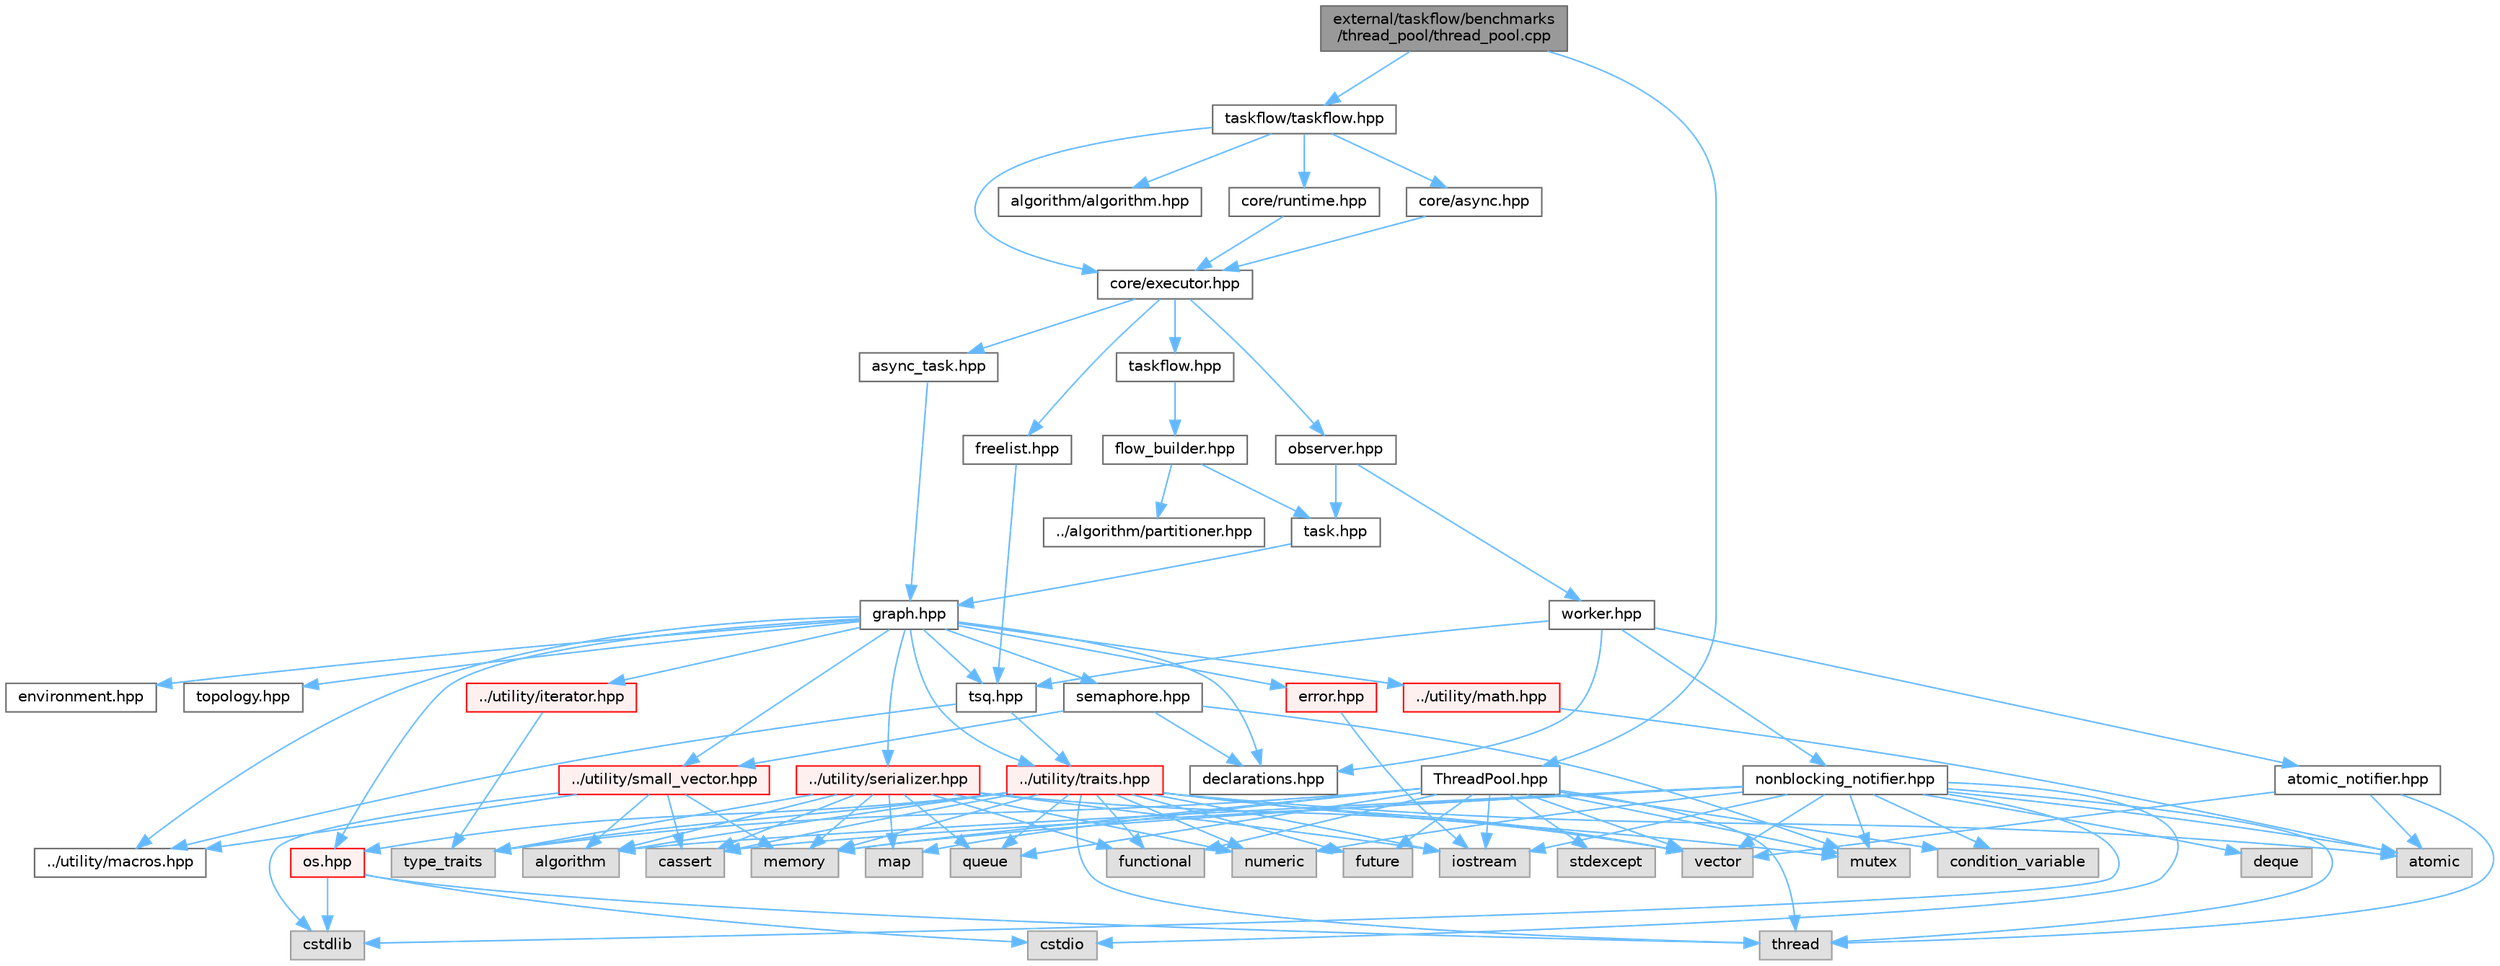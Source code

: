 digraph "external/taskflow/benchmarks/thread_pool/thread_pool.cpp"
{
 // LATEX_PDF_SIZE
  bgcolor="transparent";
  edge [fontname=Helvetica,fontsize=10,labelfontname=Helvetica,labelfontsize=10];
  node [fontname=Helvetica,fontsize=10,shape=box,height=0.2,width=0.4];
  Node1 [id="Node000001",label="external/taskflow/benchmarks\l/thread_pool/thread_pool.cpp",height=0.2,width=0.4,color="gray40", fillcolor="grey60", style="filled", fontcolor="black",tooltip=" "];
  Node1 -> Node2 [id="edge106_Node000001_Node000002",color="steelblue1",style="solid",tooltip=" "];
  Node2 [id="Node000002",label="taskflow/taskflow.hpp",height=0.2,width=0.4,color="grey40", fillcolor="white", style="filled",URL="$taskflow_8hpp.html",tooltip="main taskflow include file"];
  Node2 -> Node3 [id="edge107_Node000002_Node000003",color="steelblue1",style="solid",tooltip=" "];
  Node3 [id="Node000003",label="core/executor.hpp",height=0.2,width=0.4,color="grey40", fillcolor="white", style="filled",URL="$executor_8hpp.html",tooltip="executor include file"];
  Node3 -> Node4 [id="edge108_Node000003_Node000004",color="steelblue1",style="solid",tooltip=" "];
  Node4 [id="Node000004",label="observer.hpp",height=0.2,width=0.4,color="grey40", fillcolor="white", style="filled",URL="$observer_8hpp.html",tooltip="observer include file"];
  Node4 -> Node5 [id="edge109_Node000004_Node000005",color="steelblue1",style="solid",tooltip=" "];
  Node5 [id="Node000005",label="task.hpp",height=0.2,width=0.4,color="grey40", fillcolor="white", style="filled",URL="$task_8hpp.html",tooltip="task include file"];
  Node5 -> Node6 [id="edge110_Node000005_Node000006",color="steelblue1",style="solid",tooltip=" "];
  Node6 [id="Node000006",label="graph.hpp",height=0.2,width=0.4,color="grey40", fillcolor="white", style="filled",URL="$taskflow_2core_2graph_8hpp.html",tooltip="graph include file"];
  Node6 -> Node7 [id="edge111_Node000006_Node000007",color="steelblue1",style="solid",tooltip=" "];
  Node7 [id="Node000007",label="../utility/macros.hpp",height=0.2,width=0.4,color="grey40", fillcolor="white", style="filled",URL="$macros_8hpp.html",tooltip=" "];
  Node6 -> Node8 [id="edge112_Node000006_Node000008",color="steelblue1",style="solid",tooltip=" "];
  Node8 [id="Node000008",label="../utility/traits.hpp",height=0.2,width=0.4,color="red", fillcolor="#FFF0F0", style="filled",URL="$taskflow_2utility_2traits_8hpp.html",tooltip=" "];
  Node8 -> Node9 [id="edge113_Node000008_Node000009",color="steelblue1",style="solid",tooltip=" "];
  Node9 [id="Node000009",label="type_traits",height=0.2,width=0.4,color="grey60", fillcolor="#E0E0E0", style="filled",tooltip=" "];
  Node8 -> Node11 [id="edge114_Node000008_Node000011",color="steelblue1",style="solid",tooltip=" "];
  Node11 [id="Node000011",label="iostream",height=0.2,width=0.4,color="grey60", fillcolor="#E0E0E0", style="filled",tooltip=" "];
  Node8 -> Node13 [id="edge115_Node000008_Node000013",color="steelblue1",style="solid",tooltip=" "];
  Node13 [id="Node000013",label="mutex",height=0.2,width=0.4,color="grey60", fillcolor="#E0E0E0", style="filled",tooltip=" "];
  Node8 -> Node15 [id="edge116_Node000008_Node000015",color="steelblue1",style="solid",tooltip=" "];
  Node15 [id="Node000015",label="queue",height=0.2,width=0.4,color="grey60", fillcolor="#E0E0E0", style="filled",tooltip=" "];
  Node8 -> Node16 [id="edge117_Node000008_Node000016",color="steelblue1",style="solid",tooltip=" "];
  Node16 [id="Node000016",label="vector",height=0.2,width=0.4,color="grey60", fillcolor="#E0E0E0", style="filled",tooltip=" "];
  Node8 -> Node17 [id="edge118_Node000008_Node000017",color="steelblue1",style="solid",tooltip=" "];
  Node17 [id="Node000017",label="algorithm",height=0.2,width=0.4,color="grey60", fillcolor="#E0E0E0", style="filled",tooltip=" "];
  Node8 -> Node18 [id="edge119_Node000008_Node000018",color="steelblue1",style="solid",tooltip=" "];
  Node18 [id="Node000018",label="memory",height=0.2,width=0.4,color="grey60", fillcolor="#E0E0E0", style="filled",tooltip=" "];
  Node8 -> Node19 [id="edge120_Node000008_Node000019",color="steelblue1",style="solid",tooltip=" "];
  Node19 [id="Node000019",label="atomic",height=0.2,width=0.4,color="grey60", fillcolor="#E0E0E0", style="filled",tooltip=" "];
  Node8 -> Node20 [id="edge121_Node000008_Node000020",color="steelblue1",style="solid",tooltip=" "];
  Node20 [id="Node000020",label="thread",height=0.2,width=0.4,color="grey60", fillcolor="#E0E0E0", style="filled",tooltip=" "];
  Node8 -> Node21 [id="edge122_Node000008_Node000021",color="steelblue1",style="solid",tooltip=" "];
  Node21 [id="Node000021",label="future",height=0.2,width=0.4,color="grey60", fillcolor="#E0E0E0", style="filled",tooltip=" "];
  Node8 -> Node22 [id="edge123_Node000008_Node000022",color="steelblue1",style="solid",tooltip=" "];
  Node22 [id="Node000022",label="functional",height=0.2,width=0.4,color="grey60", fillcolor="#E0E0E0", style="filled",tooltip=" "];
  Node8 -> Node27 [id="edge124_Node000008_Node000027",color="steelblue1",style="solid",tooltip=" "];
  Node27 [id="Node000027",label="numeric",height=0.2,width=0.4,color="grey60", fillcolor="#E0E0E0", style="filled",tooltip=" "];
  Node8 -> Node30 [id="edge125_Node000008_Node000030",color="steelblue1",style="solid",tooltip=" "];
  Node30 [id="Node000030",label="cassert",height=0.2,width=0.4,color="grey60", fillcolor="#E0E0E0", style="filled",tooltip=" "];
  Node8 -> Node36 [id="edge126_Node000008_Node000036",color="steelblue1",style="solid",tooltip=" "];
  Node36 [id="Node000036",label="os.hpp",height=0.2,width=0.4,color="red", fillcolor="#FFF0F0", style="filled",URL="$os_8hpp.html",tooltip=" "];
  Node36 -> Node37 [id="edge127_Node000036_Node000037",color="steelblue1",style="solid",tooltip=" "];
  Node37 [id="Node000037",label="cstdlib",height=0.2,width=0.4,color="grey60", fillcolor="#E0E0E0", style="filled",tooltip=" "];
  Node36 -> Node38 [id="edge128_Node000036_Node000038",color="steelblue1",style="solid",tooltip=" "];
  Node38 [id="Node000038",label="cstdio",height=0.2,width=0.4,color="grey60", fillcolor="#E0E0E0", style="filled",tooltip=" "];
  Node36 -> Node20 [id="edge129_Node000036_Node000020",color="steelblue1",style="solid",tooltip=" "];
  Node6 -> Node39 [id="edge130_Node000006_Node000039",color="steelblue1",style="solid",tooltip=" "];
  Node39 [id="Node000039",label="../utility/iterator.hpp",height=0.2,width=0.4,color="red", fillcolor="#FFF0F0", style="filled",URL="$iterator_8hpp.html",tooltip=" "];
  Node39 -> Node9 [id="edge131_Node000039_Node000009",color="steelblue1",style="solid",tooltip=" "];
  Node6 -> Node36 [id="edge132_Node000006_Node000036",color="steelblue1",style="solid",tooltip=" "];
  Node6 -> Node41 [id="edge133_Node000006_Node000041",color="steelblue1",style="solid",tooltip=" "];
  Node41 [id="Node000041",label="../utility/math.hpp",height=0.2,width=0.4,color="red", fillcolor="#FFF0F0", style="filled",URL="$math_8hpp.html",tooltip=" "];
  Node41 -> Node19 [id="edge134_Node000041_Node000019",color="steelblue1",style="solid",tooltip=" "];
  Node6 -> Node43 [id="edge135_Node000006_Node000043",color="steelblue1",style="solid",tooltip=" "];
  Node43 [id="Node000043",label="../utility/small_vector.hpp",height=0.2,width=0.4,color="red", fillcolor="#FFF0F0", style="filled",URL="$small__vector_8hpp.html",tooltip="small vector include file"];
  Node43 -> Node7 [id="edge136_Node000043_Node000007",color="steelblue1",style="solid",tooltip=" "];
  Node43 -> Node17 [id="edge137_Node000043_Node000017",color="steelblue1",style="solid",tooltip=" "];
  Node43 -> Node30 [id="edge138_Node000043_Node000030",color="steelblue1",style="solid",tooltip=" "];
  Node43 -> Node37 [id="edge139_Node000043_Node000037",color="steelblue1",style="solid",tooltip=" "];
  Node43 -> Node18 [id="edge140_Node000043_Node000018",color="steelblue1",style="solid",tooltip=" "];
  Node6 -> Node46 [id="edge141_Node000006_Node000046",color="steelblue1",style="solid",tooltip=" "];
  Node46 [id="Node000046",label="../utility/serializer.hpp",height=0.2,width=0.4,color="red", fillcolor="#FFF0F0", style="filled",URL="$taskflow_2utility_2serializer_8hpp.html",tooltip=" "];
  Node46 -> Node9 [id="edge142_Node000046_Node000009",color="steelblue1",style="solid",tooltip=" "];
  Node46 -> Node11 [id="edge143_Node000046_Node000011",color="steelblue1",style="solid",tooltip=" "];
  Node46 -> Node15 [id="edge144_Node000046_Node000015",color="steelblue1",style="solid",tooltip=" "];
  Node46 -> Node16 [id="edge145_Node000046_Node000016",color="steelblue1",style="solid",tooltip=" "];
  Node46 -> Node17 [id="edge146_Node000046_Node000017",color="steelblue1",style="solid",tooltip=" "];
  Node46 -> Node18 [id="edge147_Node000046_Node000018",color="steelblue1",style="solid",tooltip=" "];
  Node46 -> Node22 [id="edge148_Node000046_Node000022",color="steelblue1",style="solid",tooltip=" "];
  Node46 -> Node47 [id="edge149_Node000046_Node000047",color="steelblue1",style="solid",tooltip=" "];
  Node47 [id="Node000047",label="map",height=0.2,width=0.4,color="grey60", fillcolor="#E0E0E0", style="filled",tooltip=" "];
  Node46 -> Node27 [id="edge150_Node000046_Node000027",color="steelblue1",style="solid",tooltip=" "];
  Node46 -> Node30 [id="edge151_Node000046_Node000030",color="steelblue1",style="solid",tooltip=" "];
  Node6 -> Node50 [id="edge152_Node000006_Node000050",color="steelblue1",style="solid",tooltip=" "];
  Node50 [id="Node000050",label="error.hpp",height=0.2,width=0.4,color="red", fillcolor="#FFF0F0", style="filled",URL="$error_8hpp.html",tooltip=" "];
  Node50 -> Node11 [id="edge153_Node000050_Node000011",color="steelblue1",style="solid",tooltip=" "];
  Node6 -> Node53 [id="edge154_Node000006_Node000053",color="steelblue1",style="solid",tooltip=" "];
  Node53 [id="Node000053",label="declarations.hpp",height=0.2,width=0.4,color="grey40", fillcolor="white", style="filled",URL="$declarations_8hpp.html",tooltip=" "];
  Node6 -> Node54 [id="edge155_Node000006_Node000054",color="steelblue1",style="solid",tooltip=" "];
  Node54 [id="Node000054",label="semaphore.hpp",height=0.2,width=0.4,color="grey40", fillcolor="white", style="filled",URL="$semaphore_8hpp.html",tooltip="semaphore include file"];
  Node54 -> Node13 [id="edge156_Node000054_Node000013",color="steelblue1",style="solid",tooltip=" "];
  Node54 -> Node53 [id="edge157_Node000054_Node000053",color="steelblue1",style="solid",tooltip=" "];
  Node54 -> Node43 [id="edge158_Node000054_Node000043",color="steelblue1",style="solid",tooltip=" "];
  Node6 -> Node55 [id="edge159_Node000006_Node000055",color="steelblue1",style="solid",tooltip=" "];
  Node55 [id="Node000055",label="environment.hpp",height=0.2,width=0.4,color="grey40", fillcolor="white", style="filled",URL="$environment_8hpp.html",tooltip=" "];
  Node6 -> Node56 [id="edge160_Node000006_Node000056",color="steelblue1",style="solid",tooltip=" "];
  Node56 [id="Node000056",label="topology.hpp",height=0.2,width=0.4,color="grey40", fillcolor="white", style="filled",URL="$topology_8hpp.html",tooltip=" "];
  Node6 -> Node57 [id="edge161_Node000006_Node000057",color="steelblue1",style="solid",tooltip=" "];
  Node57 [id="Node000057",label="tsq.hpp",height=0.2,width=0.4,color="grey40", fillcolor="white", style="filled",URL="$tsq_8hpp.html",tooltip="task queue include file"];
  Node57 -> Node7 [id="edge162_Node000057_Node000007",color="steelblue1",style="solid",tooltip=" "];
  Node57 -> Node8 [id="edge163_Node000057_Node000008",color="steelblue1",style="solid",tooltip=" "];
  Node4 -> Node58 [id="edge164_Node000004_Node000058",color="steelblue1",style="solid",tooltip=" "];
  Node58 [id="Node000058",label="worker.hpp",height=0.2,width=0.4,color="grey40", fillcolor="white", style="filled",URL="$worker_8hpp.html",tooltip="worker include file"];
  Node58 -> Node53 [id="edge165_Node000058_Node000053",color="steelblue1",style="solid",tooltip=" "];
  Node58 -> Node57 [id="edge166_Node000058_Node000057",color="steelblue1",style="solid",tooltip=" "];
  Node58 -> Node59 [id="edge167_Node000058_Node000059",color="steelblue1",style="solid",tooltip=" "];
  Node59 [id="Node000059",label="atomic_notifier.hpp",height=0.2,width=0.4,color="grey40", fillcolor="white", style="filled",URL="$atomic__notifier_8hpp.html",tooltip=" "];
  Node59 -> Node19 [id="edge168_Node000059_Node000019",color="steelblue1",style="solid",tooltip=" "];
  Node59 -> Node20 [id="edge169_Node000059_Node000020",color="steelblue1",style="solid",tooltip=" "];
  Node59 -> Node16 [id="edge170_Node000059_Node000016",color="steelblue1",style="solid",tooltip=" "];
  Node58 -> Node60 [id="edge171_Node000058_Node000060",color="steelblue1",style="solid",tooltip=" "];
  Node60 [id="Node000060",label="nonblocking_notifier.hpp",height=0.2,width=0.4,color="grey40", fillcolor="white", style="filled",URL="$nonblocking__notifier_8hpp.html",tooltip=" "];
  Node60 -> Node11 [id="edge172_Node000060_Node000011",color="steelblue1",style="solid",tooltip=" "];
  Node60 -> Node16 [id="edge173_Node000060_Node000016",color="steelblue1",style="solid",tooltip=" "];
  Node60 -> Node37 [id="edge174_Node000060_Node000037",color="steelblue1",style="solid",tooltip=" "];
  Node60 -> Node38 [id="edge175_Node000060_Node000038",color="steelblue1",style="solid",tooltip=" "];
  Node60 -> Node19 [id="edge176_Node000060_Node000019",color="steelblue1",style="solid",tooltip=" "];
  Node60 -> Node18 [id="edge177_Node000060_Node000018",color="steelblue1",style="solid",tooltip=" "];
  Node60 -> Node61 [id="edge178_Node000060_Node000061",color="steelblue1",style="solid",tooltip=" "];
  Node61 [id="Node000061",label="deque",height=0.2,width=0.4,color="grey60", fillcolor="#E0E0E0", style="filled",tooltip=" "];
  Node60 -> Node13 [id="edge179_Node000060_Node000013",color="steelblue1",style="solid",tooltip=" "];
  Node60 -> Node62 [id="edge180_Node000060_Node000062",color="steelblue1",style="solid",tooltip=" "];
  Node62 [id="Node000062",label="condition_variable",height=0.2,width=0.4,color="grey60", fillcolor="#E0E0E0", style="filled",tooltip=" "];
  Node60 -> Node20 [id="edge181_Node000060_Node000020",color="steelblue1",style="solid",tooltip=" "];
  Node60 -> Node17 [id="edge182_Node000060_Node000017",color="steelblue1",style="solid",tooltip=" "];
  Node60 -> Node27 [id="edge183_Node000060_Node000027",color="steelblue1",style="solid",tooltip=" "];
  Node60 -> Node30 [id="edge184_Node000060_Node000030",color="steelblue1",style="solid",tooltip=" "];
  Node3 -> Node63 [id="edge185_Node000003_Node000063",color="steelblue1",style="solid",tooltip=" "];
  Node63 [id="Node000063",label="taskflow.hpp",height=0.2,width=0.4,color="grey40", fillcolor="white", style="filled",URL="$core_2taskflow_8hpp.html",tooltip="taskflow include file"];
  Node63 -> Node64 [id="edge186_Node000063_Node000064",color="steelblue1",style="solid",tooltip=" "];
  Node64 [id="Node000064",label="flow_builder.hpp",height=0.2,width=0.4,color="grey40", fillcolor="white", style="filled",URL="$flow__builder_8hpp.html",tooltip="flow builder include file"];
  Node64 -> Node5 [id="edge187_Node000064_Node000005",color="steelblue1",style="solid",tooltip=" "];
  Node64 -> Node65 [id="edge188_Node000064_Node000065",color="steelblue1",style="solid",tooltip=" "];
  Node65 [id="Node000065",label="../algorithm/partitioner.hpp",height=0.2,width=0.4,color="grey40", fillcolor="white", style="filled",URL="$partitioner_8hpp.html",tooltip="partitioner include file"];
  Node3 -> Node66 [id="edge189_Node000003_Node000066",color="steelblue1",style="solid",tooltip=" "];
  Node66 [id="Node000066",label="async_task.hpp",height=0.2,width=0.4,color="grey40", fillcolor="white", style="filled",URL="$taskflow_2core_2async__task_8hpp.html",tooltip="asynchronous task include file"];
  Node66 -> Node6 [id="edge190_Node000066_Node000006",color="steelblue1",style="solid",tooltip=" "];
  Node3 -> Node67 [id="edge191_Node000003_Node000067",color="steelblue1",style="solid",tooltip=" "];
  Node67 [id="Node000067",label="freelist.hpp",height=0.2,width=0.4,color="grey40", fillcolor="white", style="filled",URL="$freelist_8hpp.html",tooltip=" "];
  Node67 -> Node57 [id="edge192_Node000067_Node000057",color="steelblue1",style="solid",tooltip=" "];
  Node2 -> Node68 [id="edge193_Node000002_Node000068",color="steelblue1",style="solid",tooltip=" "];
  Node68 [id="Node000068",label="core/runtime.hpp",height=0.2,width=0.4,color="grey40", fillcolor="white", style="filled",URL="$runtime_8hpp.html",tooltip=" "];
  Node68 -> Node3 [id="edge194_Node000068_Node000003",color="steelblue1",style="solid",tooltip=" "];
  Node2 -> Node69 [id="edge195_Node000002_Node000069",color="steelblue1",style="solid",tooltip=" "];
  Node69 [id="Node000069",label="core/async.hpp",height=0.2,width=0.4,color="grey40", fillcolor="white", style="filled",URL="$async_8hpp.html",tooltip=" "];
  Node69 -> Node3 [id="edge196_Node000069_Node000003",color="steelblue1",style="solid",tooltip=" "];
  Node2 -> Node70 [id="edge197_Node000002_Node000070",color="steelblue1",style="solid",tooltip=" "];
  Node70 [id="Node000070",label="algorithm/algorithm.hpp",height=0.2,width=0.4,color="grey40", fillcolor="white", style="filled",URL="$algorithm_8hpp.html",tooltip=" "];
  Node1 -> Node71 [id="edge198_Node000001_Node000071",color="steelblue1",style="solid",tooltip=" "];
  Node71 [id="Node000071",label="ThreadPool.hpp",height=0.2,width=0.4,color="grey40", fillcolor="white", style="filled",URL="$_thread_pool_8hpp.html",tooltip=" "];
  Node71 -> Node16 [id="edge199_Node000071_Node000016",color="steelblue1",style="solid",tooltip=" "];
  Node71 -> Node15 [id="edge200_Node000071_Node000015",color="steelblue1",style="solid",tooltip=" "];
  Node71 -> Node18 [id="edge201_Node000071_Node000018",color="steelblue1",style="solid",tooltip=" "];
  Node71 -> Node20 [id="edge202_Node000071_Node000020",color="steelblue1",style="solid",tooltip=" "];
  Node71 -> Node13 [id="edge203_Node000071_Node000013",color="steelblue1",style="solid",tooltip=" "];
  Node71 -> Node62 [id="edge204_Node000071_Node000062",color="steelblue1",style="solid",tooltip=" "];
  Node71 -> Node21 [id="edge205_Node000071_Node000021",color="steelblue1",style="solid",tooltip=" "];
  Node71 -> Node22 [id="edge206_Node000071_Node000022",color="steelblue1",style="solid",tooltip=" "];
  Node71 -> Node72 [id="edge207_Node000071_Node000072",color="steelblue1",style="solid",tooltip=" "];
  Node72 [id="Node000072",label="stdexcept",height=0.2,width=0.4,color="grey60", fillcolor="#E0E0E0", style="filled",tooltip=" "];
  Node71 -> Node47 [id="edge208_Node000071_Node000047",color="steelblue1",style="solid",tooltip=" "];
  Node71 -> Node9 [id="edge209_Node000071_Node000009",color="steelblue1",style="solid",tooltip=" "];
  Node71 -> Node11 [id="edge210_Node000071_Node000011",color="steelblue1",style="solid",tooltip=" "];
}
